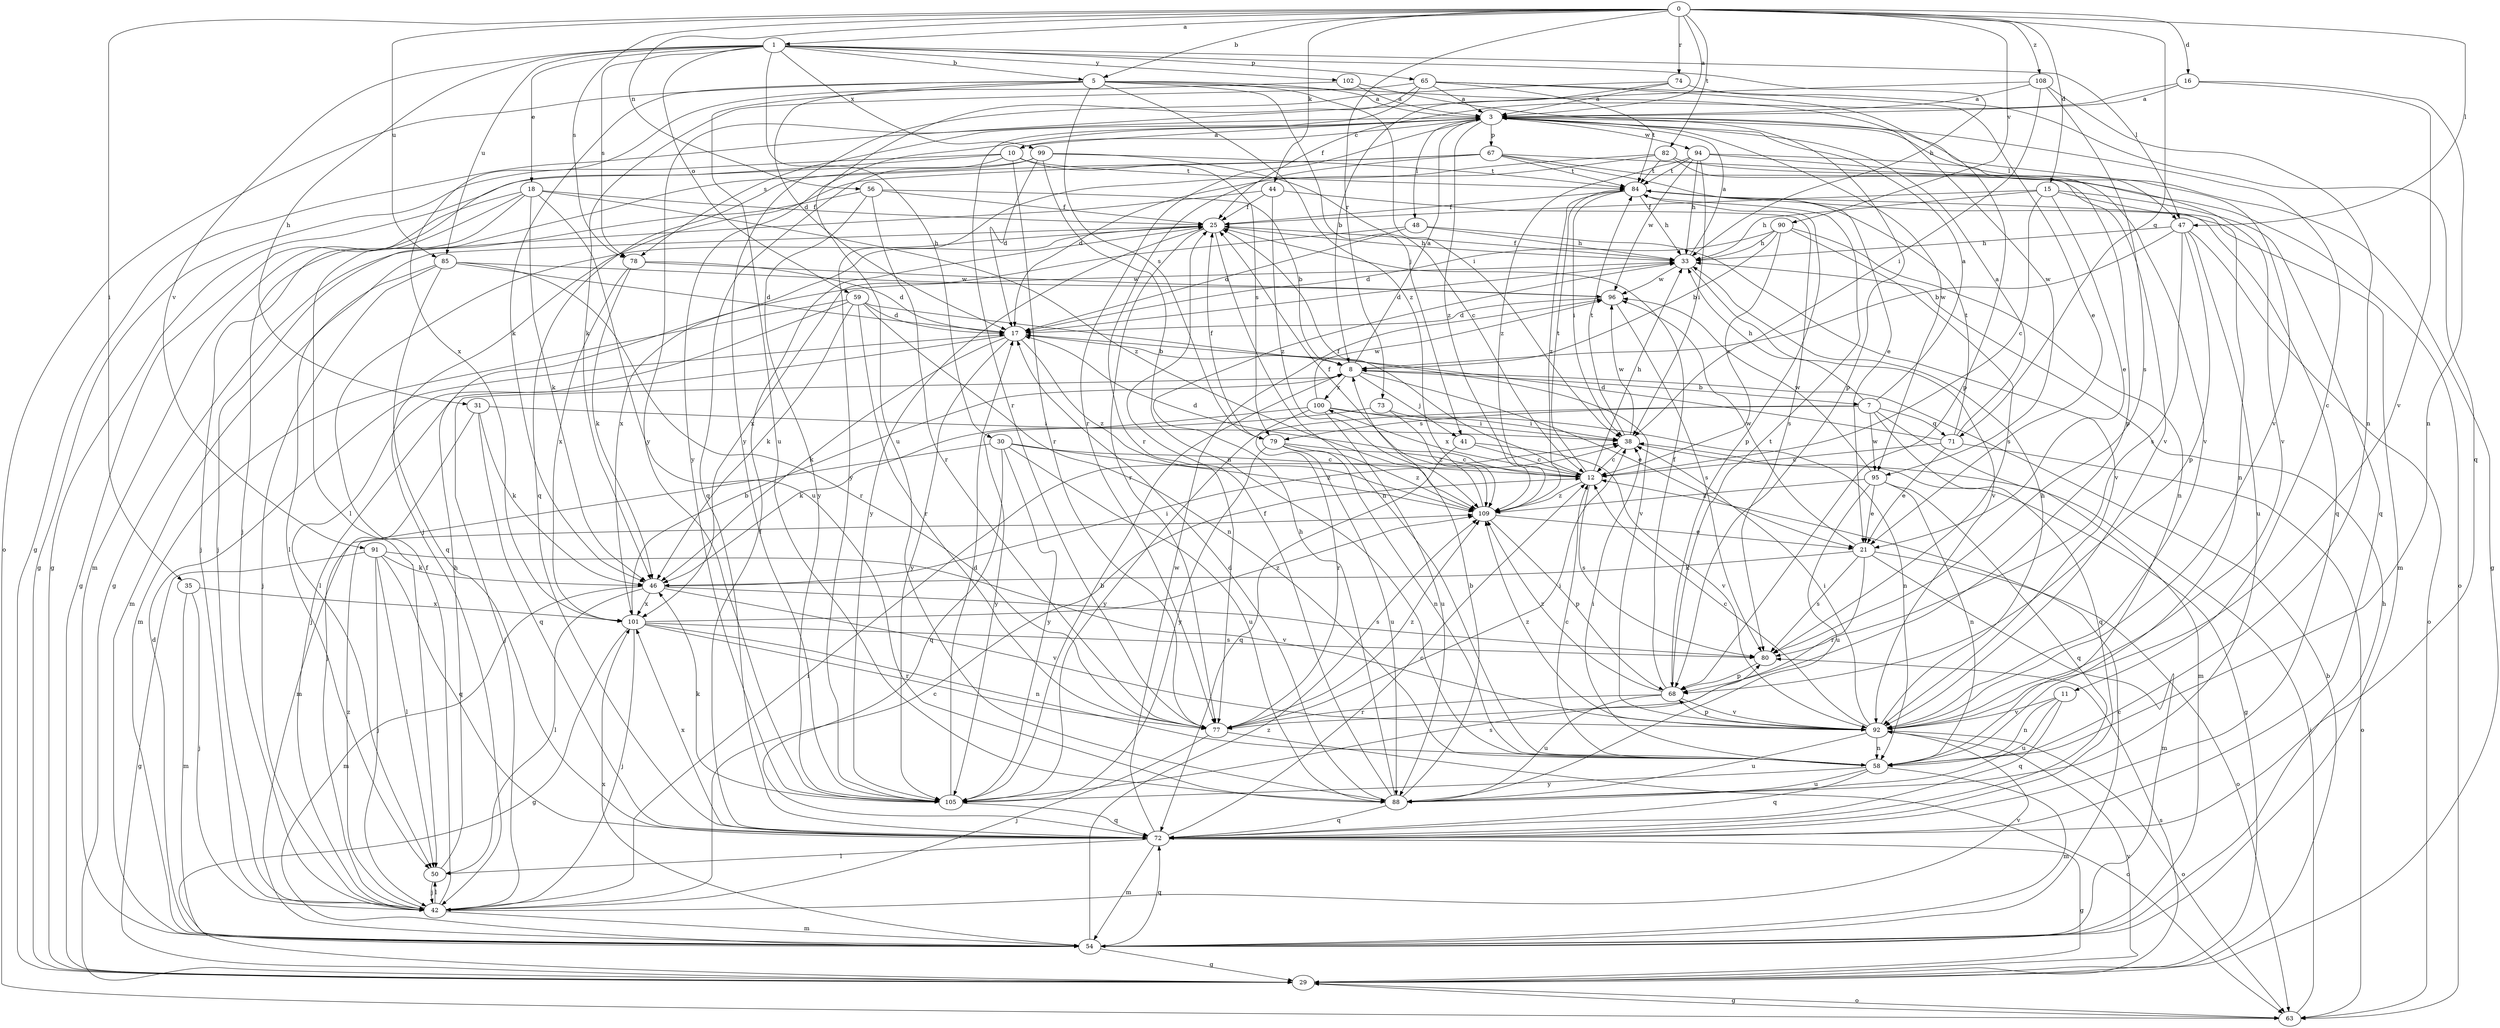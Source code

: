 strict digraph  {
0;
1;
3;
5;
7;
8;
10;
11;
12;
15;
16;
17;
18;
21;
25;
29;
30;
31;
33;
35;
38;
41;
42;
44;
46;
47;
48;
50;
54;
56;
58;
59;
63;
65;
67;
68;
71;
72;
73;
74;
77;
78;
79;
80;
82;
84;
85;
88;
90;
91;
92;
94;
95;
96;
99;
100;
101;
102;
105;
108;
109;
0 -> 1  [label=a];
0 -> 3  [label=a];
0 -> 5  [label=b];
0 -> 15  [label=d];
0 -> 16  [label=d];
0 -> 35  [label=i];
0 -> 44  [label=k];
0 -> 47  [label=l];
0 -> 56  [label=n];
0 -> 71  [label=q];
0 -> 73  [label=r];
0 -> 74  [label=r];
0 -> 78  [label=s];
0 -> 82  [label=t];
0 -> 85  [label=u];
0 -> 90  [label=v];
0 -> 108  [label=z];
1 -> 5  [label=b];
1 -> 18  [label=e];
1 -> 30  [label=h];
1 -> 31  [label=h];
1 -> 33  [label=h];
1 -> 47  [label=l];
1 -> 59  [label=o];
1 -> 65  [label=p];
1 -> 78  [label=s];
1 -> 85  [label=u];
1 -> 91  [label=v];
1 -> 99  [label=x];
1 -> 102  [label=y];
3 -> 10  [label=c];
3 -> 11  [label=c];
3 -> 29  [label=g];
3 -> 47  [label=l];
3 -> 48  [label=l];
3 -> 67  [label=p];
3 -> 77  [label=r];
3 -> 78  [label=s];
3 -> 92  [label=v];
3 -> 94  [label=w];
3 -> 95  [label=w];
3 -> 105  [label=y];
3 -> 109  [label=z];
5 -> 3  [label=a];
5 -> 17  [label=d];
5 -> 38  [label=i];
5 -> 41  [label=j];
5 -> 46  [label=k];
5 -> 63  [label=o];
5 -> 79  [label=s];
5 -> 88  [label=u];
5 -> 95  [label=w];
5 -> 109  [label=z];
7 -> 3  [label=a];
7 -> 33  [label=h];
7 -> 54  [label=m];
7 -> 71  [label=q];
7 -> 72  [label=q];
7 -> 79  [label=s];
7 -> 95  [label=w];
7 -> 105  [label=y];
8 -> 3  [label=a];
8 -> 7  [label=b];
8 -> 21  [label=e];
8 -> 41  [label=j];
8 -> 42  [label=j];
8 -> 100  [label=x];
10 -> 3  [label=a];
10 -> 29  [label=g];
10 -> 42  [label=j];
10 -> 72  [label=q];
10 -> 77  [label=r];
10 -> 79  [label=s];
10 -> 84  [label=t];
11 -> 58  [label=n];
11 -> 72  [label=q];
11 -> 88  [label=u];
11 -> 92  [label=v];
12 -> 17  [label=d];
12 -> 25  [label=f];
12 -> 33  [label=h];
12 -> 80  [label=s];
12 -> 84  [label=t];
12 -> 100  [label=x];
12 -> 109  [label=z];
15 -> 12  [label=c];
15 -> 21  [label=e];
15 -> 25  [label=f];
15 -> 33  [label=h];
15 -> 58  [label=n];
15 -> 72  [label=q];
16 -> 3  [label=a];
16 -> 25  [label=f];
16 -> 58  [label=n];
16 -> 92  [label=v];
17 -> 8  [label=b];
17 -> 42  [label=j];
17 -> 46  [label=k];
17 -> 105  [label=y];
17 -> 109  [label=z];
18 -> 25  [label=f];
18 -> 29  [label=g];
18 -> 42  [label=j];
18 -> 46  [label=k];
18 -> 54  [label=m];
18 -> 88  [label=u];
18 -> 109  [label=z];
21 -> 46  [label=k];
21 -> 54  [label=m];
21 -> 63  [label=o];
21 -> 77  [label=r];
21 -> 80  [label=s];
21 -> 96  [label=w];
25 -> 33  [label=h];
25 -> 50  [label=l];
25 -> 58  [label=n];
25 -> 77  [label=r];
25 -> 101  [label=x];
25 -> 105  [label=y];
29 -> 8  [label=b];
29 -> 63  [label=o];
29 -> 80  [label=s];
29 -> 92  [label=v];
30 -> 12  [label=c];
30 -> 54  [label=m];
30 -> 72  [label=q];
30 -> 88  [label=u];
30 -> 105  [label=y];
30 -> 109  [label=z];
31 -> 38  [label=i];
31 -> 42  [label=j];
31 -> 46  [label=k];
31 -> 72  [label=q];
33 -> 3  [label=a];
33 -> 17  [label=d];
33 -> 25  [label=f];
33 -> 92  [label=v];
33 -> 96  [label=w];
35 -> 42  [label=j];
35 -> 54  [label=m];
35 -> 101  [label=x];
38 -> 12  [label=c];
38 -> 29  [label=g];
38 -> 84  [label=t];
38 -> 96  [label=w];
41 -> 12  [label=c];
41 -> 72  [label=q];
41 -> 92  [label=v];
42 -> 12  [label=c];
42 -> 25  [label=f];
42 -> 38  [label=i];
42 -> 50  [label=l];
42 -> 54  [label=m];
42 -> 92  [label=v];
42 -> 109  [label=z];
44 -> 25  [label=f];
44 -> 29  [label=g];
44 -> 80  [label=s];
44 -> 109  [label=z];
46 -> 38  [label=i];
46 -> 50  [label=l];
46 -> 54  [label=m];
46 -> 80  [label=s];
46 -> 92  [label=v];
46 -> 101  [label=x];
47 -> 8  [label=b];
47 -> 33  [label=h];
47 -> 63  [label=o];
47 -> 68  [label=p];
47 -> 80  [label=s];
47 -> 88  [label=u];
48 -> 17  [label=d];
48 -> 33  [label=h];
48 -> 92  [label=v];
48 -> 101  [label=x];
50 -> 33  [label=h];
50 -> 42  [label=j];
54 -> 12  [label=c];
54 -> 17  [label=d];
54 -> 29  [label=g];
54 -> 33  [label=h];
54 -> 72  [label=q];
54 -> 101  [label=x];
54 -> 109  [label=z];
56 -> 8  [label=b];
56 -> 25  [label=f];
56 -> 42  [label=j];
56 -> 77  [label=r];
56 -> 105  [label=y];
58 -> 12  [label=c];
58 -> 38  [label=i];
58 -> 54  [label=m];
58 -> 72  [label=q];
58 -> 88  [label=u];
58 -> 105  [label=y];
59 -> 17  [label=d];
59 -> 46  [label=k];
59 -> 50  [label=l];
59 -> 54  [label=m];
59 -> 58  [label=n];
59 -> 77  [label=r];
59 -> 92  [label=v];
63 -> 29  [label=g];
63 -> 38  [label=i];
65 -> 3  [label=a];
65 -> 21  [label=e];
65 -> 46  [label=k];
65 -> 68  [label=p];
65 -> 77  [label=r];
65 -> 84  [label=t];
65 -> 88  [label=u];
67 -> 21  [label=e];
67 -> 42  [label=j];
67 -> 50  [label=l];
67 -> 63  [label=o];
67 -> 77  [label=r];
67 -> 84  [label=t];
67 -> 92  [label=v];
68 -> 25  [label=f];
68 -> 77  [label=r];
68 -> 84  [label=t];
68 -> 88  [label=u];
68 -> 92  [label=v];
68 -> 109  [label=z];
71 -> 3  [label=a];
71 -> 12  [label=c];
71 -> 17  [label=d];
71 -> 21  [label=e];
71 -> 63  [label=o];
71 -> 84  [label=t];
72 -> 12  [label=c];
72 -> 25  [label=f];
72 -> 29  [label=g];
72 -> 50  [label=l];
72 -> 54  [label=m];
72 -> 96  [label=w];
72 -> 101  [label=x];
73 -> 38  [label=i];
73 -> 105  [label=y];
73 -> 109  [label=z];
74 -> 3  [label=a];
74 -> 8  [label=b];
74 -> 72  [label=q];
74 -> 105  [label=y];
77 -> 38  [label=i];
77 -> 42  [label=j];
77 -> 63  [label=o];
77 -> 109  [label=z];
78 -> 17  [label=d];
78 -> 46  [label=k];
78 -> 96  [label=w];
78 -> 101  [label=x];
79 -> 12  [label=c];
79 -> 25  [label=f];
79 -> 58  [label=n];
79 -> 88  [label=u];
79 -> 105  [label=y];
79 -> 109  [label=z];
80 -> 68  [label=p];
82 -> 17  [label=d];
82 -> 68  [label=p];
82 -> 84  [label=t];
82 -> 92  [label=v];
82 -> 105  [label=y];
84 -> 25  [label=f];
84 -> 33  [label=h];
84 -> 38  [label=i];
84 -> 54  [label=m];
84 -> 68  [label=p];
84 -> 72  [label=q];
84 -> 109  [label=z];
85 -> 17  [label=d];
85 -> 42  [label=j];
85 -> 54  [label=m];
85 -> 72  [label=q];
85 -> 77  [label=r];
85 -> 96  [label=w];
88 -> 8  [label=b];
88 -> 17  [label=d];
88 -> 25  [label=f];
88 -> 33  [label=h];
88 -> 72  [label=q];
90 -> 8  [label=b];
90 -> 12  [label=c];
90 -> 17  [label=d];
90 -> 33  [label=h];
90 -> 58  [label=n];
90 -> 80  [label=s];
91 -> 29  [label=g];
91 -> 42  [label=j];
91 -> 46  [label=k];
91 -> 50  [label=l];
91 -> 72  [label=q];
91 -> 92  [label=v];
92 -> 12  [label=c];
92 -> 33  [label=h];
92 -> 38  [label=i];
92 -> 58  [label=n];
92 -> 63  [label=o];
92 -> 68  [label=p];
92 -> 88  [label=u];
92 -> 109  [label=z];
94 -> 29  [label=g];
94 -> 33  [label=h];
94 -> 38  [label=i];
94 -> 84  [label=t];
94 -> 92  [label=v];
94 -> 96  [label=w];
94 -> 109  [label=z];
95 -> 21  [label=e];
95 -> 58  [label=n];
95 -> 72  [label=q];
95 -> 88  [label=u];
95 -> 96  [label=w];
95 -> 109  [label=z];
96 -> 17  [label=d];
96 -> 80  [label=s];
99 -> 12  [label=c];
99 -> 17  [label=d];
99 -> 29  [label=g];
99 -> 58  [label=n];
99 -> 72  [label=q];
99 -> 84  [label=t];
100 -> 38  [label=i];
100 -> 46  [label=k];
100 -> 58  [label=n];
100 -> 77  [label=r];
100 -> 88  [label=u];
100 -> 96  [label=w];
101 -> 8  [label=b];
101 -> 29  [label=g];
101 -> 42  [label=j];
101 -> 58  [label=n];
101 -> 77  [label=r];
101 -> 80  [label=s];
101 -> 109  [label=z];
102 -> 3  [label=a];
102 -> 68  [label=p];
102 -> 101  [label=x];
105 -> 8  [label=b];
105 -> 17  [label=d];
105 -> 46  [label=k];
105 -> 72  [label=q];
105 -> 80  [label=s];
108 -> 3  [label=a];
108 -> 38  [label=i];
108 -> 58  [label=n];
108 -> 80  [label=s];
108 -> 105  [label=y];
109 -> 21  [label=e];
109 -> 25  [label=f];
109 -> 68  [label=p];
}
